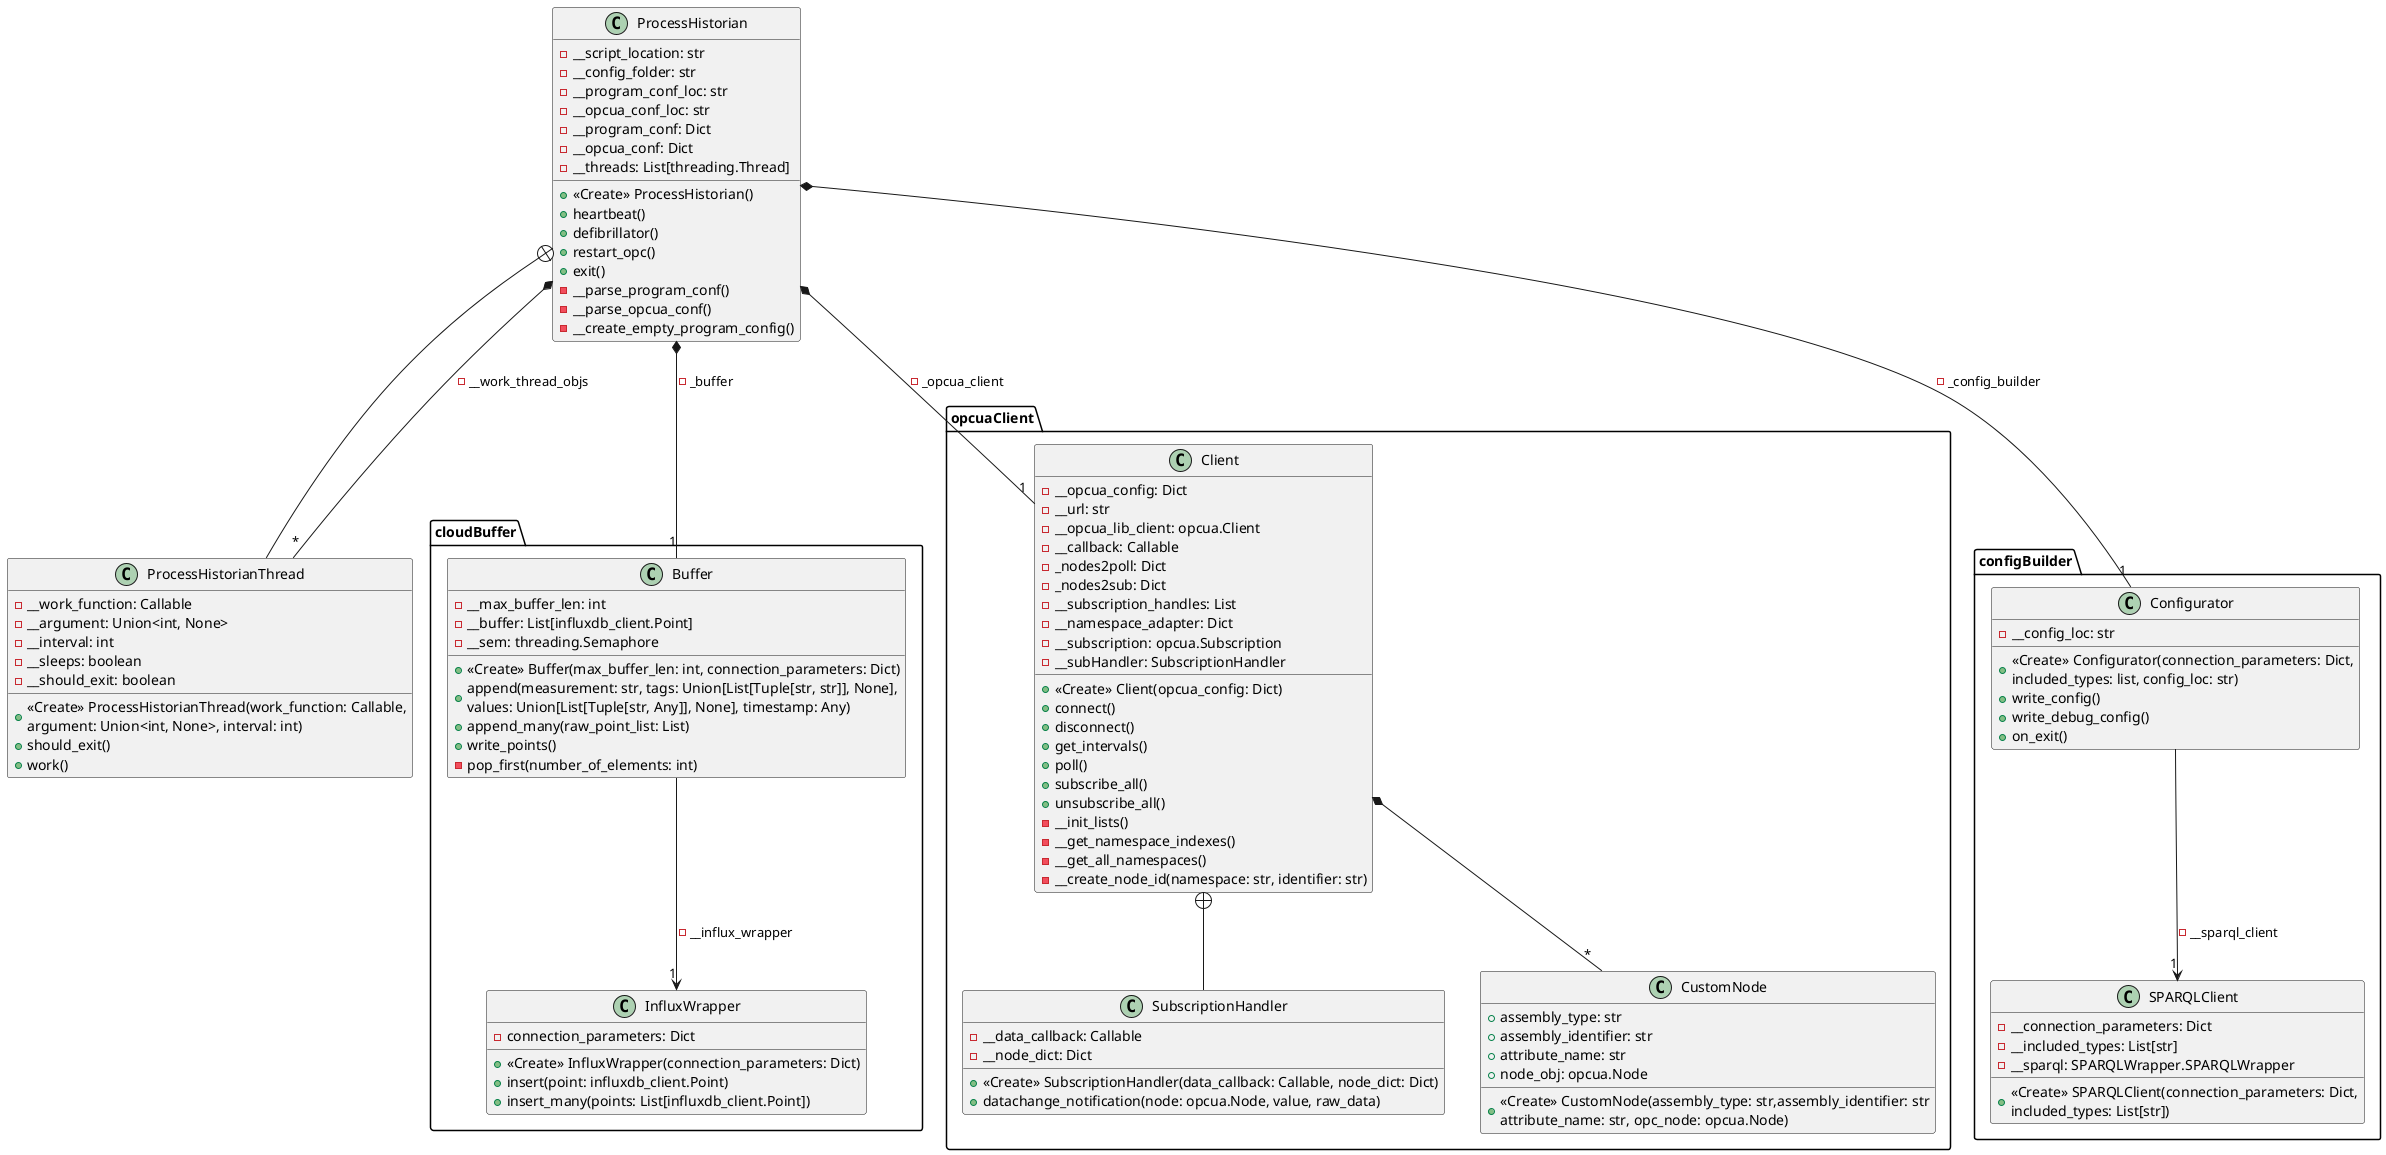 @startuml "Process Historian"

class cloudBuffer.Buffer {
    - __max_buffer_len: int
    - __buffer: List[influxdb_client.Point]
    - __sem: threading.Semaphore
    + <<Create>> Buffer(max_buffer_len: int, connection_parameters: Dict)
    + append(measurement: str, tags: Union[List[Tuple[str, str]], None],\nvalues: Union[List[Tuple[str, Any]], None], timestamp: Any)
    + append_many(raw_point_list: List)
    + write_points()
    - pop_first(number_of_elements: int)
}
class cloudBuffer.InfluxWrapper{
    - connection_parameters: Dict
    + <<Create>> InfluxWrapper(connection_parameters: Dict)
    + insert(point: influxdb_client.Point)
    + insert_many(points: List[influxdb_client.Point])
}
cloudBuffer.Buffer --> "1" cloudBuffer.InfluxWrapper : - __influx_wrapper

class opcuaClient.Client {
    - __opcua_config: Dict
    - __url: str
    - __opcua_lib_client: opcua.Client
    - __callback: Callable
    - _nodes2poll: Dict
    - _nodes2sub: Dict
    - __subscription_handles: List
    - __namespace_adapter: Dict
    - __subscription: opcua.Subscription
    - __subHandler: SubscriptionHandler
    +<<Create>> Client(opcua_config: Dict)
    + connect()
    + disconnect()
    + get_intervals()
    + poll()
    + subscribe_all()
    + unsubscribe_all()
    - __init_lists()
    - __get_namespace_indexes()
    - __get_all_namespaces()
    - __create_node_id(namespace: str, identifier: str)
}
class opcuaClient.SubscriptionHandler {
    - __data_callback: Callable
    - __node_dict: Dict
    + <<Create>> SubscriptionHandler(data_callback: Callable, node_dict: Dict)
    + datachange_notification(node: opcua.Node, value, raw_data)
}
class opcuaClient.CustomNode {
    + assembly_type: str
    + assembly_identifier: str
    + attribute_name: str
    + node_obj: opcua.Node
    + <<Create>> CustomNode(assembly_type: str,assembly_identifier: str\nattribute_name: str, opc_node: opcua.Node)
}
opcuaClient.Client +-- opcuaClient.SubscriptionHandler
opcuaClient.Client *-- "*" opcuaClient.CustomNode


class configBuilder.Configurator {
    - __config_loc: str
    + <<Create>> Configurator(connection_parameters: Dict,\nincluded_types: list, config_loc: str)
    + write_config()
    + write_debug_config()
    + on_exit()
}
class configBuilder.SPARQLClient{
    - __connection_parameters: Dict
    - __included_types: List[str]
    - __sparql: SPARQLWrapper.SPARQLWrapper
    + <<Create>> SPARQLClient(connection_parameters: Dict,\nincluded_types: List[str])
}
configBuilder.Configurator --> "1" configBuilder.SPARQLClient: - __sparql_client

class ProcessHistorian {
    - __script_location: str
    - __config_folder: str
    - __program_conf_loc: str
    - __opcua_conf_loc: str
    - __program_conf: Dict
    - __opcua_conf: Dict
    - __threads: List[threading.Thread]
    + <<Create>> ProcessHistorian()
    + heartbeat()
    + defibrillator()
    + restart_opc()
    + exit()
    - __parse_program_conf()
    - __parse_opcua_conf()
    - __create_empty_program_config()
}
ProcessHistorian *-- "1" cloudBuffer.Buffer: - _buffer
ProcessHistorian *-- "1" opcuaClient.Client: - _opcua_client
ProcessHistorian *-- "1" configBuilder.Configurator: -_config_builder
ProcessHistorian +-- ProcessHistorianThread
ProcessHistorian *-- "*" ProcessHistorianThread: - __work_thread_objs

class ProcessHistorianThread {
    - __work_function: Callable
    - __argument: Union<int, None>
    - __interval: int
    - __sleeps: boolean
    - __should_exit: boolean
    + <<Create>> ProcessHistorianThread(work_function: Callable,\nargument: Union<int, None>, interval: int)
    + should_exit()
    + work()
}

@enduml